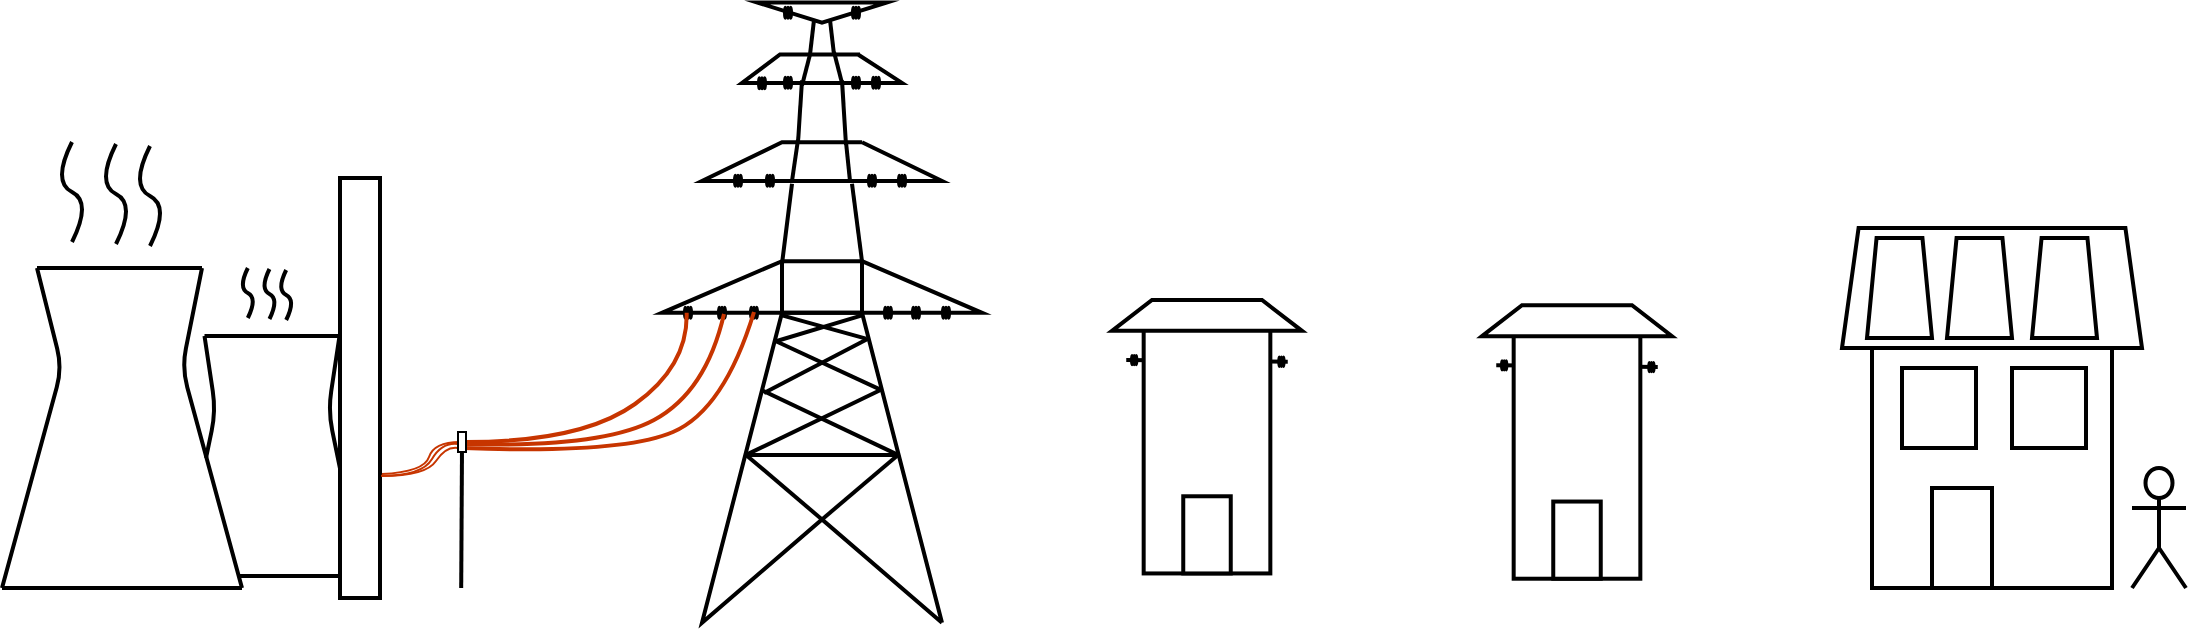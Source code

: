 <mxfile version="16.2.6" type="github">
  <diagram id="3-JC5r7HcJzWq7rusLK6" name="Page-1">
    <mxGraphModel dx="1422" dy="762" grid="1" gridSize="10" guides="1" tooltips="1" connect="1" arrows="1" fold="1" page="1" pageScale="1" pageWidth="1169" pageHeight="827" math="0" shadow="0">
      <root>
        <mxCell id="0" />
        <mxCell id="1" parent="0" />
        <mxCell id="qWXWlK8COrikDWp0F3PN-1" value="" style="endArrow=none;html=1;rounded=1;strokeWidth=2;" edge="1" parent="1">
          <mxGeometry width="50" height="50" relative="1" as="geometry">
            <mxPoint x="30" y="480" as="sourcePoint" />
            <mxPoint x="150" y="480" as="targetPoint" />
          </mxGeometry>
        </mxCell>
        <mxCell id="qWXWlK8COrikDWp0F3PN-3" value="" style="endArrow=none;html=1;rounded=1;strokeWidth=2;" edge="1" parent="1">
          <mxGeometry width="50" height="50" relative="1" as="geometry">
            <mxPoint x="30" y="480" as="sourcePoint" />
            <mxPoint x="47.5" y="320" as="targetPoint" />
            <Array as="points">
              <mxPoint x="60" y="370" />
            </Array>
          </mxGeometry>
        </mxCell>
        <mxCell id="qWXWlK8COrikDWp0F3PN-2" value="" style="endArrow=none;html=1;rounded=1;strokeWidth=2;" edge="1" parent="1">
          <mxGeometry width="50" height="50" relative="1" as="geometry">
            <mxPoint x="47.5" y="320" as="sourcePoint" />
            <mxPoint x="130" y="320" as="targetPoint" />
            <Array as="points">
              <mxPoint x="100" y="320" />
            </Array>
          </mxGeometry>
        </mxCell>
        <mxCell id="qWXWlK8COrikDWp0F3PN-17" value="" style="endArrow=none;html=1;rounded=1;strokeWidth=2;" edge="1" parent="1">
          <mxGeometry width="50" height="50" relative="1" as="geometry">
            <mxPoint x="150" y="480" as="sourcePoint" />
            <mxPoint x="130" y="320" as="targetPoint" />
            <Array as="points">
              <mxPoint x="120" y="370" />
            </Array>
          </mxGeometry>
        </mxCell>
        <mxCell id="qWXWlK8COrikDWp0F3PN-8" value="" style="endArrow=none;html=1;rounded=0;strokeWidth=2;" edge="1" parent="1">
          <mxGeometry width="50" height="50" relative="1" as="geometry">
            <mxPoint x="149" y="474" as="sourcePoint" />
            <mxPoint x="210" y="474" as="targetPoint" />
          </mxGeometry>
        </mxCell>
        <mxCell id="qWXWlK8COrikDWp0F3PN-9" value="" style="endArrow=none;html=1;rounded=1;strokeWidth=2;" edge="1" parent="1">
          <mxGeometry width="50" height="50" relative="1" as="geometry">
            <mxPoint x="132" y="415" as="sourcePoint" />
            <mxPoint x="131.25" y="354" as="targetPoint" />
            <Array as="points">
              <mxPoint x="136.875" y="391.5" />
            </Array>
          </mxGeometry>
        </mxCell>
        <mxCell id="qWXWlK8COrikDWp0F3PN-10" value="" style="group" vertex="1" connectable="0" parent="1">
          <mxGeometry x="165" y="354" width="28.125" height="37.5" as="geometry" />
        </mxCell>
        <mxCell id="qWXWlK8COrikDWp0F3PN-11" value="" style="endArrow=none;html=1;rounded=0;strokeWidth=2;" edge="1" parent="qWXWlK8COrikDWp0F3PN-10">
          <mxGeometry width="50" height="50" relative="1" as="geometry">
            <mxPoint x="-33.75" as="sourcePoint" />
            <mxPoint x="33.75" as="targetPoint" />
            <Array as="points">
              <mxPoint />
            </Array>
          </mxGeometry>
        </mxCell>
        <mxCell id="qWXWlK8COrikDWp0F3PN-12" value="" style="endArrow=none;html=1;rounded=1;strokeWidth=2;" edge="1" parent="qWXWlK8COrikDWp0F3PN-10">
          <mxGeometry width="50" height="50" relative="1" as="geometry">
            <mxPoint x="45" y="120" as="sourcePoint" />
            <mxPoint x="33.75" as="targetPoint" />
            <Array as="points">
              <mxPoint x="28.125" y="37.5" />
            </Array>
          </mxGeometry>
        </mxCell>
        <mxCell id="qWXWlK8COrikDWp0F3PN-16" value="" style="shape=cylinder3;whiteSpace=wrap;html=1;boundedLbl=1;backgroundOutline=1;size=0;strokeWidth=2;fillColor=default;gradientColor=none;" vertex="1" parent="1">
          <mxGeometry x="199" y="275" width="20" height="210" as="geometry" />
        </mxCell>
        <mxCell id="qWXWlK8COrikDWp0F3PN-28" value="" style="group" vertex="1" connectable="0" parent="1">
          <mxGeometry x="55" y="277" width="59" height="12" as="geometry" />
        </mxCell>
        <mxCell id="qWXWlK8COrikDWp0F3PN-19" value="" style="curved=1;endArrow=none;html=1;rounded=1;strokeWidth=2;endFill=0;" edge="1" parent="qWXWlK8COrikDWp0F3PN-28">
          <mxGeometry width="50" height="50" relative="1" as="geometry">
            <mxPoint x="10" y="30" as="sourcePoint" />
            <mxPoint x="10" y="-20" as="targetPoint" />
            <Array as="points">
              <mxPoint x="20" y="10" />
              <mxPoint />
            </Array>
          </mxGeometry>
        </mxCell>
        <mxCell id="qWXWlK8COrikDWp0F3PN-20" value="" style="curved=1;endArrow=none;html=1;rounded=1;strokeWidth=2;endFill=0;" edge="1" parent="qWXWlK8COrikDWp0F3PN-28">
          <mxGeometry width="50" height="50" relative="1" as="geometry">
            <mxPoint x="32" y="31" as="sourcePoint" />
            <mxPoint x="32" y="-19" as="targetPoint" />
            <Array as="points">
              <mxPoint x="42" y="11" />
              <mxPoint x="22" y="1" />
            </Array>
          </mxGeometry>
        </mxCell>
        <mxCell id="qWXWlK8COrikDWp0F3PN-21" value="" style="curved=1;endArrow=none;html=1;rounded=1;strokeWidth=2;endFill=0;" edge="1" parent="qWXWlK8COrikDWp0F3PN-28">
          <mxGeometry width="50" height="50" relative="1" as="geometry">
            <mxPoint x="49" y="32" as="sourcePoint" />
            <mxPoint x="49" y="-18" as="targetPoint" />
            <Array as="points">
              <mxPoint x="59" y="12" />
              <mxPoint x="39" y="2" />
            </Array>
          </mxGeometry>
        </mxCell>
        <mxCell id="qWXWlK8COrikDWp0F3PN-29" value="" style="group" vertex="1" connectable="0" parent="1">
          <mxGeometry x="148" y="330" width="29" height="6" as="geometry" />
        </mxCell>
        <mxCell id="qWXWlK8COrikDWp0F3PN-30" value="" style="curved=1;endArrow=none;html=1;rounded=1;strokeWidth=2;endFill=0;" edge="1" parent="qWXWlK8COrikDWp0F3PN-29">
          <mxGeometry width="50" height="50" relative="1" as="geometry">
            <mxPoint x="4.915" y="15" as="sourcePoint" />
            <mxPoint x="4.915" y="-10" as="targetPoint" />
            <Array as="points">
              <mxPoint x="9.831" y="5" />
              <mxPoint />
            </Array>
          </mxGeometry>
        </mxCell>
        <mxCell id="qWXWlK8COrikDWp0F3PN-31" value="" style="curved=1;endArrow=none;html=1;rounded=1;strokeWidth=2;endFill=0;" edge="1" parent="qWXWlK8COrikDWp0F3PN-29">
          <mxGeometry width="50" height="50" relative="1" as="geometry">
            <mxPoint x="15.729" y="15.5" as="sourcePoint" />
            <mxPoint x="15.729" y="-9.5" as="targetPoint" />
            <Array as="points">
              <mxPoint x="20.644" y="5.5" />
              <mxPoint x="10.814" y="0.5" />
            </Array>
          </mxGeometry>
        </mxCell>
        <mxCell id="qWXWlK8COrikDWp0F3PN-32" value="" style="curved=1;endArrow=none;html=1;rounded=1;strokeWidth=2;endFill=0;" edge="1" parent="qWXWlK8COrikDWp0F3PN-29">
          <mxGeometry width="50" height="50" relative="1" as="geometry">
            <mxPoint x="24.085" y="16" as="sourcePoint" />
            <mxPoint x="24.085" y="-9" as="targetPoint" />
            <Array as="points">
              <mxPoint x="29.0" y="6" />
              <mxPoint x="19.169" y="1" />
            </Array>
          </mxGeometry>
        </mxCell>
        <mxCell id="qWXWlK8COrikDWp0F3PN-65" value="" style="group" vertex="1" connectable="0" parent="1">
          <mxGeometry x="360" y="187.41" width="160" height="310" as="geometry" />
        </mxCell>
        <mxCell id="qWXWlK8COrikDWp0F3PN-33" value="" style="endArrow=none;html=1;rounded=0;strokeWidth=2;" edge="1" parent="qWXWlK8COrikDWp0F3PN-65">
          <mxGeometry width="50" height="50" relative="1" as="geometry">
            <mxPoint x="140" y="310" as="sourcePoint" />
            <mxPoint x="140" y="310" as="targetPoint" />
            <Array as="points">
              <mxPoint x="80" y="258.333" />
              <mxPoint x="20" y="310" />
              <mxPoint x="60" y="155" />
              <mxPoint x="100" y="155" />
            </Array>
          </mxGeometry>
        </mxCell>
        <mxCell id="qWXWlK8COrikDWp0F3PN-36" value="" style="endArrow=none;html=1;rounded=0;strokeWidth=2;" edge="1" parent="qWXWlK8COrikDWp0F3PN-65">
          <mxGeometry width="50" height="50" relative="1" as="geometry">
            <mxPoint x="80" y="258.333" as="sourcePoint" />
            <mxPoint x="118" y="226.042" as="targetPoint" />
          </mxGeometry>
        </mxCell>
        <mxCell id="qWXWlK8COrikDWp0F3PN-37" value="" style="endArrow=none;html=1;rounded=0;strokeWidth=2;" edge="1" parent="qWXWlK8COrikDWp0F3PN-65">
          <mxGeometry width="50" height="50" relative="1" as="geometry">
            <mxPoint x="80" y="258.333" as="sourcePoint" />
            <mxPoint x="42" y="226.042" as="targetPoint" />
          </mxGeometry>
        </mxCell>
        <mxCell id="qWXWlK8COrikDWp0F3PN-38" value="" style="endArrow=none;html=1;rounded=0;strokeWidth=2;" edge="1" parent="qWXWlK8COrikDWp0F3PN-65">
          <mxGeometry width="50" height="50" relative="1" as="geometry">
            <mxPoint x="42" y="226.042" as="sourcePoint" />
            <mxPoint x="118" y="226.042" as="targetPoint" />
          </mxGeometry>
        </mxCell>
        <mxCell id="qWXWlK8COrikDWp0F3PN-39" value="" style="endArrow=none;html=1;rounded=0;strokeWidth=2;" edge="1" parent="qWXWlK8COrikDWp0F3PN-65">
          <mxGeometry width="50" height="50" relative="1" as="geometry">
            <mxPoint x="42" y="226.042" as="sourcePoint" />
            <mxPoint x="109" y="193.75" as="targetPoint" />
          </mxGeometry>
        </mxCell>
        <mxCell id="qWXWlK8COrikDWp0F3PN-40" value="" style="endArrow=none;html=1;rounded=0;strokeWidth=2;" edge="1" parent="qWXWlK8COrikDWp0F3PN-65">
          <mxGeometry width="50" height="50" relative="1" as="geometry">
            <mxPoint x="118" y="226.042" as="sourcePoint" />
            <mxPoint x="50" y="193.75" as="targetPoint" />
          </mxGeometry>
        </mxCell>
        <mxCell id="qWXWlK8COrikDWp0F3PN-41" value="" style="endArrow=none;html=1;rounded=0;strokeWidth=2;" edge="1" parent="qWXWlK8COrikDWp0F3PN-65">
          <mxGeometry width="50" height="50" relative="1" as="geometry">
            <mxPoint x="51" y="195.042" as="sourcePoint" />
            <mxPoint x="103" y="167.917" as="targetPoint" />
          </mxGeometry>
        </mxCell>
        <mxCell id="qWXWlK8COrikDWp0F3PN-42" value="" style="endArrow=none;html=1;rounded=0;strokeWidth=2;" edge="1" parent="qWXWlK8COrikDWp0F3PN-65">
          <mxGeometry width="50" height="50" relative="1" as="geometry">
            <mxPoint x="110" y="193.75" as="sourcePoint" />
            <mxPoint x="57" y="169.208" as="targetPoint" />
          </mxGeometry>
        </mxCell>
        <mxCell id="qWXWlK8COrikDWp0F3PN-43" value="" style="endArrow=none;html=1;rounded=0;strokeWidth=2;" edge="1" parent="qWXWlK8COrikDWp0F3PN-65">
          <mxGeometry width="50" height="50" relative="1" as="geometry">
            <mxPoint x="100" y="156.292" as="sourcePoint" />
            <mxPoint x="57" y="169.208" as="targetPoint" />
          </mxGeometry>
        </mxCell>
        <mxCell id="qWXWlK8COrikDWp0F3PN-44" value="" style="endArrow=none;html=1;rounded=0;strokeWidth=2;" edge="1" parent="qWXWlK8COrikDWp0F3PN-65">
          <mxGeometry width="50" height="50" relative="1" as="geometry">
            <mxPoint x="60" y="156.292" as="sourcePoint" />
            <mxPoint x="102" y="167.917" as="targetPoint" />
          </mxGeometry>
        </mxCell>
        <mxCell id="qWXWlK8COrikDWp0F3PN-45" value="" style="endArrow=none;html=1;rounded=0;strokeWidth=2;" edge="1" parent="qWXWlK8COrikDWp0F3PN-65">
          <mxGeometry width="50" height="50" relative="1" as="geometry">
            <mxPoint x="100" y="129.167" as="sourcePoint" />
            <mxPoint x="100" y="129.167" as="targetPoint" />
            <Array as="points">
              <mxPoint x="60" y="129.167" />
              <mxPoint y="155" />
              <mxPoint x="60" y="155" />
              <mxPoint x="100" y="155" />
              <mxPoint x="160" y="155" />
            </Array>
          </mxGeometry>
        </mxCell>
        <mxCell id="qWXWlK8COrikDWp0F3PN-48" value="" style="endArrow=none;html=1;rounded=0;strokeWidth=2;" edge="1" parent="qWXWlK8COrikDWp0F3PN-65">
          <mxGeometry width="50" height="50" relative="1" as="geometry">
            <mxPoint x="60" y="155" as="sourcePoint" />
            <mxPoint x="60" y="129.167" as="targetPoint" />
          </mxGeometry>
        </mxCell>
        <mxCell id="qWXWlK8COrikDWp0F3PN-49" value="" style="endArrow=none;html=1;rounded=0;strokeWidth=2;" edge="1" parent="qWXWlK8COrikDWp0F3PN-65">
          <mxGeometry width="50" height="50" relative="1" as="geometry">
            <mxPoint x="100" y="155" as="sourcePoint" />
            <mxPoint x="100" y="129.167" as="targetPoint" />
          </mxGeometry>
        </mxCell>
        <mxCell id="qWXWlK8COrikDWp0F3PN-50" value="" style="endArrow=none;html=1;rounded=0;strokeWidth=2;" edge="1" parent="qWXWlK8COrikDWp0F3PN-65">
          <mxGeometry width="50" height="50" relative="1" as="geometry">
            <mxPoint x="60" y="130.458" as="sourcePoint" />
            <mxPoint x="65" y="90.417" as="targetPoint" />
          </mxGeometry>
        </mxCell>
        <mxCell id="qWXWlK8COrikDWp0F3PN-51" value="" style="endArrow=none;html=1;rounded=0;strokeWidth=2;" edge="1" parent="qWXWlK8COrikDWp0F3PN-65">
          <mxGeometry width="50" height="50" relative="1" as="geometry">
            <mxPoint x="100" y="129.167" as="sourcePoint" />
            <mxPoint x="95" y="90.417" as="targetPoint" />
          </mxGeometry>
        </mxCell>
        <mxCell id="qWXWlK8COrikDWp0F3PN-52" value="" style="endArrow=none;html=1;rounded=0;strokeWidth=2;" edge="1" parent="qWXWlK8COrikDWp0F3PN-65">
          <mxGeometry width="50" height="50" relative="1" as="geometry">
            <mxPoint x="100" y="69.75" as="sourcePoint" />
            <mxPoint x="100" y="69.75" as="targetPoint" />
            <Array as="points">
              <mxPoint x="60" y="69.75" />
              <mxPoint x="20" y="89.125" />
              <mxPoint x="60" y="89.125" />
              <mxPoint x="100" y="89.125" />
              <mxPoint x="140" y="89.125" />
            </Array>
          </mxGeometry>
        </mxCell>
        <mxCell id="qWXWlK8COrikDWp0F3PN-53" value="" style="endArrow=none;html=1;rounded=0;strokeWidth=2;" edge="1" parent="qWXWlK8COrikDWp0F3PN-65">
          <mxGeometry width="50" height="50" relative="1" as="geometry">
            <mxPoint x="92" y="71.042" as="sourcePoint" />
            <mxPoint x="90" y="38.75" as="targetPoint" />
          </mxGeometry>
        </mxCell>
        <mxCell id="qWXWlK8COrikDWp0F3PN-54" value="" style="endArrow=none;html=1;rounded=0;strokeWidth=2;" edge="1" parent="qWXWlK8COrikDWp0F3PN-65">
          <mxGeometry width="50" height="50" relative="1" as="geometry">
            <mxPoint x="68" y="69.75" as="sourcePoint" />
            <mxPoint x="70" y="38.75" as="targetPoint" />
          </mxGeometry>
        </mxCell>
        <mxCell id="qWXWlK8COrikDWp0F3PN-55" value="" style="endArrow=none;html=1;rounded=0;strokeWidth=2;" edge="1" parent="qWXWlK8COrikDWp0F3PN-65">
          <mxGeometry width="50" height="50" relative="1" as="geometry">
            <mxPoint x="99" y="25.833" as="sourcePoint" />
            <mxPoint x="98" y="25.833" as="targetPoint" />
            <Array as="points">
              <mxPoint x="59" y="25.833" />
              <mxPoint x="40" y="40.042" />
              <mxPoint x="59" y="40.042" />
              <mxPoint x="99" y="40.042" />
              <mxPoint x="120" y="40.042" />
            </Array>
          </mxGeometry>
        </mxCell>
        <mxCell id="qWXWlK8COrikDWp0F3PN-56" value="" style="endArrow=none;html=1;rounded=0;strokeWidth=2;" edge="1" parent="qWXWlK8COrikDWp0F3PN-65">
          <mxGeometry width="50" height="50" relative="1" as="geometry">
            <mxPoint x="65" y="89.125" as="sourcePoint" />
            <mxPoint x="68" y="68.458" as="targetPoint" />
          </mxGeometry>
        </mxCell>
        <mxCell id="qWXWlK8COrikDWp0F3PN-57" value="" style="endArrow=none;html=1;rounded=0;strokeWidth=2;" edge="1" parent="qWXWlK8COrikDWp0F3PN-65">
          <mxGeometry width="50" height="50" relative="1" as="geometry">
            <mxPoint x="94" y="89.125" as="sourcePoint" />
            <mxPoint x="92" y="69.75" as="targetPoint" />
          </mxGeometry>
        </mxCell>
        <mxCell id="qWXWlK8COrikDWp0F3PN-58" value="" style="endArrow=none;html=1;rounded=0;strokeWidth=2;" edge="1" parent="qWXWlK8COrikDWp0F3PN-65">
          <mxGeometry width="50" height="50" relative="1" as="geometry">
            <mxPoint x="74" y="25.833" as="sourcePoint" />
            <mxPoint x="77" as="targetPoint" />
          </mxGeometry>
        </mxCell>
        <mxCell id="qWXWlK8COrikDWp0F3PN-59" value="" style="endArrow=none;html=1;rounded=0;strokeWidth=2;" edge="1" parent="qWXWlK8COrikDWp0F3PN-65">
          <mxGeometry width="50" height="50" relative="1" as="geometry">
            <mxPoint x="86" y="25.833" as="sourcePoint" />
            <mxPoint x="83" as="targetPoint" />
          </mxGeometry>
        </mxCell>
        <mxCell id="qWXWlK8COrikDWp0F3PN-62" value="" style="triangle;whiteSpace=wrap;html=1;strokeWidth=2;fillColor=default;gradientColor=none;rotation=90;" vertex="1" parent="qWXWlK8COrikDWp0F3PN-65">
          <mxGeometry x="75" y="-27.413" width="10" height="64.583" as="geometry" />
        </mxCell>
        <mxCell id="qWXWlK8COrikDWp0F3PN-63" value="" style="endArrow=none;html=1;rounded=0;strokeWidth=2;" edge="1" parent="qWXWlK8COrikDWp0F3PN-65">
          <mxGeometry width="50" height="50" relative="1" as="geometry">
            <mxPoint x="70" y="41.333" as="sourcePoint" />
            <mxPoint x="74" y="25.833" as="targetPoint" />
          </mxGeometry>
        </mxCell>
        <mxCell id="qWXWlK8COrikDWp0F3PN-64" value="" style="endArrow=none;html=1;rounded=0;strokeWidth=2;" edge="1" parent="qWXWlK8COrikDWp0F3PN-65">
          <mxGeometry width="50" height="50" relative="1" as="geometry">
            <mxPoint x="90" y="40.042" as="sourcePoint" />
            <mxPoint x="86" y="24.542" as="targetPoint" />
          </mxGeometry>
        </mxCell>
        <mxCell id="qWXWlK8COrikDWp0F3PN-121" value="" style="group" vertex="1" connectable="0" parent="qWXWlK8COrikDWp0F3PN-65">
          <mxGeometry x="125" y="152.0" width="4" height="6" as="geometry" />
        </mxCell>
        <mxCell id="qWXWlK8COrikDWp0F3PN-122" value="" style="ellipse;whiteSpace=wrap;html=1;strokeWidth=1;fillColor=#000000;gradientColor=none;" vertex="1" parent="qWXWlK8COrikDWp0F3PN-121">
          <mxGeometry width="1.333" height="6" as="geometry" />
        </mxCell>
        <mxCell id="qWXWlK8COrikDWp0F3PN-123" value="" style="ellipse;whiteSpace=wrap;html=1;strokeWidth=1;fillColor=#000000;gradientColor=none;" vertex="1" parent="qWXWlK8COrikDWp0F3PN-121">
          <mxGeometry x="1.333" width="1.333" height="6" as="geometry" />
        </mxCell>
        <mxCell id="qWXWlK8COrikDWp0F3PN-124" value="" style="ellipse;whiteSpace=wrap;html=1;strokeWidth=1;fillColor=#000000;gradientColor=none;" vertex="1" parent="qWXWlK8COrikDWp0F3PN-121">
          <mxGeometry x="2.667" width="1.333" height="6" as="geometry" />
        </mxCell>
        <mxCell id="qWXWlK8COrikDWp0F3PN-134" value="" style="group" vertex="1" connectable="0" parent="qWXWlK8COrikDWp0F3PN-65">
          <mxGeometry x="48" y="37.17" width="4" height="6" as="geometry" />
        </mxCell>
        <mxCell id="qWXWlK8COrikDWp0F3PN-135" value="" style="ellipse;whiteSpace=wrap;html=1;strokeWidth=1;fillColor=#000000;gradientColor=none;" vertex="1" parent="qWXWlK8COrikDWp0F3PN-134">
          <mxGeometry width="1.333" height="6" as="geometry" />
        </mxCell>
        <mxCell id="qWXWlK8COrikDWp0F3PN-136" value="" style="ellipse;whiteSpace=wrap;html=1;strokeWidth=1;fillColor=#000000;gradientColor=none;" vertex="1" parent="qWXWlK8COrikDWp0F3PN-134">
          <mxGeometry x="1.333" width="1.333" height="6" as="geometry" />
        </mxCell>
        <mxCell id="qWXWlK8COrikDWp0F3PN-137" value="" style="ellipse;whiteSpace=wrap;html=1;strokeWidth=1;fillColor=#000000;gradientColor=none;" vertex="1" parent="qWXWlK8COrikDWp0F3PN-134">
          <mxGeometry x="2.667" width="1.333" height="6" as="geometry" />
        </mxCell>
        <mxCell id="qWXWlK8COrikDWp0F3PN-159" value="" style="group" vertex="1" connectable="0" parent="qWXWlK8COrikDWp0F3PN-65">
          <mxGeometry x="61" y="2" width="4" height="6" as="geometry" />
        </mxCell>
        <mxCell id="qWXWlK8COrikDWp0F3PN-160" value="" style="ellipse;whiteSpace=wrap;html=1;strokeWidth=1;fillColor=#000000;gradientColor=none;" vertex="1" parent="qWXWlK8COrikDWp0F3PN-159">
          <mxGeometry width="1.333" height="6" as="geometry" />
        </mxCell>
        <mxCell id="qWXWlK8COrikDWp0F3PN-161" value="" style="ellipse;whiteSpace=wrap;html=1;strokeWidth=1;fillColor=#000000;gradientColor=none;" vertex="1" parent="qWXWlK8COrikDWp0F3PN-159">
          <mxGeometry x="1.333" width="1.333" height="6" as="geometry" />
        </mxCell>
        <mxCell id="qWXWlK8COrikDWp0F3PN-162" value="" style="ellipse;whiteSpace=wrap;html=1;strokeWidth=1;fillColor=#000000;gradientColor=none;" vertex="1" parent="qWXWlK8COrikDWp0F3PN-159">
          <mxGeometry x="2.667" width="1.333" height="6" as="geometry" />
        </mxCell>
        <mxCell id="qWXWlK8COrikDWp0F3PN-164" value="" style="group" vertex="1" connectable="0" parent="qWXWlK8COrikDWp0F3PN-65">
          <mxGeometry x="95" y="2" width="4" height="6" as="geometry" />
        </mxCell>
        <mxCell id="qWXWlK8COrikDWp0F3PN-165" value="" style="ellipse;whiteSpace=wrap;html=1;strokeWidth=1;fillColor=#000000;gradientColor=none;" vertex="1" parent="qWXWlK8COrikDWp0F3PN-164">
          <mxGeometry width="1.333" height="6" as="geometry" />
        </mxCell>
        <mxCell id="qWXWlK8COrikDWp0F3PN-166" value="" style="ellipse;whiteSpace=wrap;html=1;strokeWidth=1;fillColor=#000000;gradientColor=none;" vertex="1" parent="qWXWlK8COrikDWp0F3PN-164">
          <mxGeometry x="1.333" width="1.333" height="6" as="geometry" />
        </mxCell>
        <mxCell id="qWXWlK8COrikDWp0F3PN-167" value="" style="ellipse;whiteSpace=wrap;html=1;strokeWidth=1;fillColor=#000000;gradientColor=none;" vertex="1" parent="qWXWlK8COrikDWp0F3PN-164">
          <mxGeometry x="2.667" width="1.333" height="6" as="geometry" />
        </mxCell>
        <mxCell id="qWXWlK8COrikDWp0F3PN-66" value="" style="endArrow=none;html=1;rounded=0;strokeWidth=2;" edge="1" parent="1">
          <mxGeometry width="50" height="50" relative="1" as="geometry">
            <mxPoint x="259.6" y="480" as="sourcePoint" />
            <mxPoint x="260" y="410" as="targetPoint" />
          </mxGeometry>
        </mxCell>
        <mxCell id="qWXWlK8COrikDWp0F3PN-78" value="" style="group" vertex="1" connectable="0" parent="1">
          <mxGeometry x="463" y="273.41" width="4" height="6" as="geometry" />
        </mxCell>
        <mxCell id="qWXWlK8COrikDWp0F3PN-79" value="" style="ellipse;whiteSpace=wrap;html=1;strokeWidth=1;fillColor=#000000;gradientColor=none;" vertex="1" parent="qWXWlK8COrikDWp0F3PN-78">
          <mxGeometry width="1.333" height="6" as="geometry" />
        </mxCell>
        <mxCell id="qWXWlK8COrikDWp0F3PN-80" value="" style="ellipse;whiteSpace=wrap;html=1;strokeWidth=1;fillColor=#000000;gradientColor=none;" vertex="1" parent="qWXWlK8COrikDWp0F3PN-78">
          <mxGeometry x="1.333" width="1.333" height="6" as="geometry" />
        </mxCell>
        <mxCell id="qWXWlK8COrikDWp0F3PN-81" value="" style="ellipse;whiteSpace=wrap;html=1;strokeWidth=1;fillColor=#000000;gradientColor=none;" vertex="1" parent="qWXWlK8COrikDWp0F3PN-78">
          <mxGeometry x="2.667" width="1.333" height="6" as="geometry" />
        </mxCell>
        <mxCell id="qWXWlK8COrikDWp0F3PN-86" value="" style="group" vertex="1" connectable="0" parent="1">
          <mxGeometry x="478" y="273.41" width="4" height="6" as="geometry" />
        </mxCell>
        <mxCell id="qWXWlK8COrikDWp0F3PN-87" value="" style="ellipse;whiteSpace=wrap;html=1;strokeWidth=1;fillColor=#000000;gradientColor=none;" vertex="1" parent="qWXWlK8COrikDWp0F3PN-86">
          <mxGeometry width="1.333" height="6" as="geometry" />
        </mxCell>
        <mxCell id="qWXWlK8COrikDWp0F3PN-88" value="" style="ellipse;whiteSpace=wrap;html=1;strokeWidth=1;fillColor=#000000;gradientColor=none;" vertex="1" parent="qWXWlK8COrikDWp0F3PN-86">
          <mxGeometry x="1.333" width="1.333" height="6" as="geometry" />
        </mxCell>
        <mxCell id="qWXWlK8COrikDWp0F3PN-89" value="" style="ellipse;whiteSpace=wrap;html=1;strokeWidth=1;fillColor=#000000;gradientColor=none;" vertex="1" parent="qWXWlK8COrikDWp0F3PN-86">
          <mxGeometry x="2.667" width="1.333" height="6" as="geometry" />
        </mxCell>
        <mxCell id="qWXWlK8COrikDWp0F3PN-90" value="" style="group" vertex="1" connectable="0" parent="1">
          <mxGeometry x="412" y="273.41" width="4" height="6" as="geometry" />
        </mxCell>
        <mxCell id="qWXWlK8COrikDWp0F3PN-91" value="" style="ellipse;whiteSpace=wrap;html=1;strokeWidth=1;fillColor=#000000;gradientColor=none;" vertex="1" parent="qWXWlK8COrikDWp0F3PN-90">
          <mxGeometry width="1.333" height="6" as="geometry" />
        </mxCell>
        <mxCell id="qWXWlK8COrikDWp0F3PN-92" value="" style="ellipse;whiteSpace=wrap;html=1;strokeWidth=1;fillColor=#000000;gradientColor=none;" vertex="1" parent="qWXWlK8COrikDWp0F3PN-90">
          <mxGeometry x="1.333" width="1.333" height="6" as="geometry" />
        </mxCell>
        <mxCell id="qWXWlK8COrikDWp0F3PN-93" value="" style="ellipse;whiteSpace=wrap;html=1;strokeWidth=1;fillColor=#000000;gradientColor=none;" vertex="1" parent="qWXWlK8COrikDWp0F3PN-90">
          <mxGeometry x="2.667" width="1.333" height="6" as="geometry" />
        </mxCell>
        <mxCell id="qWXWlK8COrikDWp0F3PN-94" value="" style="group" vertex="1" connectable="0" parent="1">
          <mxGeometry x="396" y="273.41" width="4" height="6" as="geometry" />
        </mxCell>
        <mxCell id="qWXWlK8COrikDWp0F3PN-95" value="" style="ellipse;whiteSpace=wrap;html=1;strokeWidth=1;fillColor=#000000;gradientColor=none;" vertex="1" parent="qWXWlK8COrikDWp0F3PN-94">
          <mxGeometry width="1.333" height="6" as="geometry" />
        </mxCell>
        <mxCell id="qWXWlK8COrikDWp0F3PN-96" value="" style="ellipse;whiteSpace=wrap;html=1;strokeWidth=1;fillColor=#000000;gradientColor=none;" vertex="1" parent="qWXWlK8COrikDWp0F3PN-94">
          <mxGeometry x="1.333" width="1.333" height="6" as="geometry" />
        </mxCell>
        <mxCell id="qWXWlK8COrikDWp0F3PN-97" value="" style="ellipse;whiteSpace=wrap;html=1;strokeWidth=1;fillColor=#000000;gradientColor=none;" vertex="1" parent="qWXWlK8COrikDWp0F3PN-94">
          <mxGeometry x="2.667" width="1.333" height="6" as="geometry" />
        </mxCell>
        <mxCell id="qWXWlK8COrikDWp0F3PN-98" value="" style="group" vertex="1" connectable="0" parent="1">
          <mxGeometry x="371" y="339.41" width="4" height="6" as="geometry" />
        </mxCell>
        <mxCell id="qWXWlK8COrikDWp0F3PN-99" value="" style="ellipse;whiteSpace=wrap;html=1;strokeWidth=1;fillColor=#000000;gradientColor=none;" vertex="1" parent="qWXWlK8COrikDWp0F3PN-98">
          <mxGeometry width="1.333" height="6" as="geometry" />
        </mxCell>
        <mxCell id="qWXWlK8COrikDWp0F3PN-100" value="" style="ellipse;whiteSpace=wrap;html=1;strokeWidth=1;fillColor=#000000;gradientColor=none;" vertex="1" parent="qWXWlK8COrikDWp0F3PN-98">
          <mxGeometry x="1.333" width="1.333" height="6" as="geometry" />
        </mxCell>
        <mxCell id="qWXWlK8COrikDWp0F3PN-101" value="" style="ellipse;whiteSpace=wrap;html=1;strokeWidth=1;fillColor=#000000;gradientColor=none;" vertex="1" parent="qWXWlK8COrikDWp0F3PN-98">
          <mxGeometry x="2.667" width="1.333" height="6" as="geometry" />
        </mxCell>
        <mxCell id="qWXWlK8COrikDWp0F3PN-102" value="" style="group" vertex="1" connectable="0" parent="1">
          <mxGeometry x="388" y="339.41" width="4" height="6" as="geometry" />
        </mxCell>
        <mxCell id="qWXWlK8COrikDWp0F3PN-103" value="" style="ellipse;whiteSpace=wrap;html=1;strokeWidth=1;fillColor=#000000;gradientColor=none;" vertex="1" parent="qWXWlK8COrikDWp0F3PN-102">
          <mxGeometry width="1.333" height="6" as="geometry" />
        </mxCell>
        <mxCell id="qWXWlK8COrikDWp0F3PN-104" value="" style="ellipse;whiteSpace=wrap;html=1;strokeWidth=1;fillColor=#000000;gradientColor=none;" vertex="1" parent="qWXWlK8COrikDWp0F3PN-102">
          <mxGeometry x="1.333" width="1.333" height="6" as="geometry" />
        </mxCell>
        <mxCell id="qWXWlK8COrikDWp0F3PN-105" value="" style="ellipse;whiteSpace=wrap;html=1;strokeWidth=1;fillColor=#000000;gradientColor=none;" vertex="1" parent="qWXWlK8COrikDWp0F3PN-102">
          <mxGeometry x="2.667" width="1.333" height="6" as="geometry" />
        </mxCell>
        <mxCell id="qWXWlK8COrikDWp0F3PN-106" value="" style="group" vertex="1" connectable="0" parent="1">
          <mxGeometry x="404" y="339.41" width="4" height="6" as="geometry" />
        </mxCell>
        <mxCell id="qWXWlK8COrikDWp0F3PN-107" value="" style="ellipse;whiteSpace=wrap;html=1;strokeWidth=1;fillColor=#000000;gradientColor=none;" vertex="1" parent="qWXWlK8COrikDWp0F3PN-106">
          <mxGeometry width="1.333" height="6" as="geometry" />
        </mxCell>
        <mxCell id="qWXWlK8COrikDWp0F3PN-108" value="" style="ellipse;whiteSpace=wrap;html=1;strokeWidth=1;fillColor=#000000;gradientColor=none;" vertex="1" parent="qWXWlK8COrikDWp0F3PN-106">
          <mxGeometry x="1.333" width="1.333" height="6" as="geometry" />
        </mxCell>
        <mxCell id="qWXWlK8COrikDWp0F3PN-109" value="" style="ellipse;whiteSpace=wrap;html=1;strokeWidth=1;fillColor=#000000;gradientColor=none;" vertex="1" parent="qWXWlK8COrikDWp0F3PN-106">
          <mxGeometry x="2.667" width="1.333" height="6" as="geometry" />
        </mxCell>
        <mxCell id="qWXWlK8COrikDWp0F3PN-117" value="" style="group" vertex="1" connectable="0" parent="1">
          <mxGeometry x="471" y="339.41" width="4" height="6" as="geometry" />
        </mxCell>
        <mxCell id="qWXWlK8COrikDWp0F3PN-118" value="" style="ellipse;whiteSpace=wrap;html=1;strokeWidth=1;fillColor=#000000;gradientColor=none;" vertex="1" parent="qWXWlK8COrikDWp0F3PN-117">
          <mxGeometry width="1.333" height="6" as="geometry" />
        </mxCell>
        <mxCell id="qWXWlK8COrikDWp0F3PN-119" value="" style="ellipse;whiteSpace=wrap;html=1;strokeWidth=1;fillColor=#000000;gradientColor=none;" vertex="1" parent="qWXWlK8COrikDWp0F3PN-117">
          <mxGeometry x="1.333" width="1.333" height="6" as="geometry" />
        </mxCell>
        <mxCell id="qWXWlK8COrikDWp0F3PN-120" value="" style="ellipse;whiteSpace=wrap;html=1;strokeWidth=1;fillColor=#000000;gradientColor=none;" vertex="1" parent="qWXWlK8COrikDWp0F3PN-117">
          <mxGeometry x="2.667" width="1.333" height="6" as="geometry" />
        </mxCell>
        <mxCell id="qWXWlK8COrikDWp0F3PN-125" value="" style="group" vertex="1" connectable="0" parent="1">
          <mxGeometry x="500" y="339.41" width="4" height="6" as="geometry" />
        </mxCell>
        <mxCell id="qWXWlK8COrikDWp0F3PN-126" value="" style="ellipse;whiteSpace=wrap;html=1;strokeWidth=1;fillColor=#000000;gradientColor=none;" vertex="1" parent="qWXWlK8COrikDWp0F3PN-125">
          <mxGeometry width="1.333" height="6" as="geometry" />
        </mxCell>
        <mxCell id="qWXWlK8COrikDWp0F3PN-127" value="" style="ellipse;whiteSpace=wrap;html=1;strokeWidth=1;fillColor=#000000;gradientColor=none;" vertex="1" parent="qWXWlK8COrikDWp0F3PN-125">
          <mxGeometry x="1.333" width="1.333" height="6" as="geometry" />
        </mxCell>
        <mxCell id="qWXWlK8COrikDWp0F3PN-128" value="" style="ellipse;whiteSpace=wrap;html=1;strokeWidth=1;fillColor=#000000;gradientColor=none;" vertex="1" parent="qWXWlK8COrikDWp0F3PN-125">
          <mxGeometry x="2.667" width="1.333" height="6" as="geometry" />
        </mxCell>
        <mxCell id="qWXWlK8COrikDWp0F3PN-138" value="" style="group" vertex="1" connectable="0" parent="1">
          <mxGeometry x="421" y="224.41" width="4" height="6" as="geometry" />
        </mxCell>
        <mxCell id="qWXWlK8COrikDWp0F3PN-139" value="" style="ellipse;whiteSpace=wrap;html=1;strokeWidth=1;fillColor=#000000;gradientColor=none;" vertex="1" parent="qWXWlK8COrikDWp0F3PN-138">
          <mxGeometry width="1.333" height="6" as="geometry" />
        </mxCell>
        <mxCell id="qWXWlK8COrikDWp0F3PN-140" value="" style="ellipse;whiteSpace=wrap;html=1;strokeWidth=1;fillColor=#000000;gradientColor=none;" vertex="1" parent="qWXWlK8COrikDWp0F3PN-138">
          <mxGeometry x="1.333" width="1.333" height="6" as="geometry" />
        </mxCell>
        <mxCell id="qWXWlK8COrikDWp0F3PN-141" value="" style="ellipse;whiteSpace=wrap;html=1;strokeWidth=1;fillColor=#000000;gradientColor=none;" vertex="1" parent="qWXWlK8COrikDWp0F3PN-138">
          <mxGeometry x="2.667" width="1.333" height="6" as="geometry" />
        </mxCell>
        <mxCell id="qWXWlK8COrikDWp0F3PN-147" value="" style="group" vertex="1" connectable="0" parent="1">
          <mxGeometry x="455" y="224.41" width="4" height="6" as="geometry" />
        </mxCell>
        <mxCell id="qWXWlK8COrikDWp0F3PN-148" value="" style="ellipse;whiteSpace=wrap;html=1;strokeWidth=1;fillColor=#000000;gradientColor=none;" vertex="1" parent="qWXWlK8COrikDWp0F3PN-147">
          <mxGeometry width="1.333" height="6" as="geometry" />
        </mxCell>
        <mxCell id="qWXWlK8COrikDWp0F3PN-149" value="" style="ellipse;whiteSpace=wrap;html=1;strokeWidth=1;fillColor=#000000;gradientColor=none;" vertex="1" parent="qWXWlK8COrikDWp0F3PN-147">
          <mxGeometry x="1.333" width="1.333" height="6" as="geometry" />
        </mxCell>
        <mxCell id="qWXWlK8COrikDWp0F3PN-150" value="" style="ellipse;whiteSpace=wrap;html=1;strokeWidth=1;fillColor=#000000;gradientColor=none;" vertex="1" parent="qWXWlK8COrikDWp0F3PN-147">
          <mxGeometry x="2.667" width="1.333" height="6" as="geometry" />
        </mxCell>
        <mxCell id="qWXWlK8COrikDWp0F3PN-151" value="" style="group" vertex="1" connectable="0" parent="1">
          <mxGeometry x="465" y="224.41" width="4" height="6" as="geometry" />
        </mxCell>
        <mxCell id="qWXWlK8COrikDWp0F3PN-152" value="" style="ellipse;whiteSpace=wrap;html=1;strokeWidth=1;fillColor=#000000;gradientColor=none;" vertex="1" parent="qWXWlK8COrikDWp0F3PN-151">
          <mxGeometry width="1.333" height="6" as="geometry" />
        </mxCell>
        <mxCell id="qWXWlK8COrikDWp0F3PN-153" value="" style="ellipse;whiteSpace=wrap;html=1;strokeWidth=1;fillColor=#000000;gradientColor=none;" vertex="1" parent="qWXWlK8COrikDWp0F3PN-151">
          <mxGeometry x="1.333" width="1.333" height="6" as="geometry" />
        </mxCell>
        <mxCell id="qWXWlK8COrikDWp0F3PN-154" value="" style="ellipse;whiteSpace=wrap;html=1;strokeWidth=1;fillColor=#000000;gradientColor=none;" vertex="1" parent="qWXWlK8COrikDWp0F3PN-151">
          <mxGeometry x="2.667" width="1.333" height="6" as="geometry" />
        </mxCell>
        <mxCell id="qWXWlK8COrikDWp0F3PN-208" value="" style="group" vertex="1" connectable="0" parent="1">
          <mxGeometry x="950" y="300" width="172" height="180" as="geometry" />
        </mxCell>
        <mxCell id="qWXWlK8COrikDWp0F3PN-195" value="" style="whiteSpace=wrap;html=1;aspect=fixed;strokeWidth=2;fillColor=#FFFFFF;gradientColor=none;" vertex="1" parent="qWXWlK8COrikDWp0F3PN-208">
          <mxGeometry x="15" y="60" width="120" height="120" as="geometry" />
        </mxCell>
        <mxCell id="qWXWlK8COrikDWp0F3PN-196" value="" style="shape=umlActor;verticalLabelPosition=bottom;verticalAlign=top;html=1;outlineConnect=0;strokeWidth=2;fillColor=#FFFFFF;gradientColor=none;" vertex="1" parent="qWXWlK8COrikDWp0F3PN-208">
          <mxGeometry x="145" y="120" width="27" height="60" as="geometry" />
        </mxCell>
        <mxCell id="qWXWlK8COrikDWp0F3PN-201" value="" style="rounded=0;whiteSpace=wrap;html=1;strokeWidth=2;fillColor=#FFFFFF;gradientColor=none;" vertex="1" parent="qWXWlK8COrikDWp0F3PN-208">
          <mxGeometry x="45" y="130" width="30" height="50" as="geometry" />
        </mxCell>
        <mxCell id="qWXWlK8COrikDWp0F3PN-202" value="" style="rounded=0;whiteSpace=wrap;html=1;strokeWidth=2;fillColor=#FFFFFF;gradientColor=none;" vertex="1" parent="qWXWlK8COrikDWp0F3PN-208">
          <mxGeometry x="30" y="70" width="37" height="40" as="geometry" />
        </mxCell>
        <mxCell id="qWXWlK8COrikDWp0F3PN-203" value="" style="rounded=0;whiteSpace=wrap;html=1;strokeWidth=2;fillColor=#FFFFFF;gradientColor=none;" vertex="1" parent="qWXWlK8COrikDWp0F3PN-208">
          <mxGeometry x="85" y="70" width="37" height="40" as="geometry" />
        </mxCell>
        <mxCell id="qWXWlK8COrikDWp0F3PN-204" value="" style="shape=trapezoid;perimeter=trapezoidPerimeter;whiteSpace=wrap;html=1;fixedSize=1;strokeWidth=2;fillColor=#FFFFFF;gradientColor=none;size=8.296;" vertex="1" parent="qWXWlK8COrikDWp0F3PN-208">
          <mxGeometry width="150" height="60" as="geometry" />
        </mxCell>
        <mxCell id="qWXWlK8COrikDWp0F3PN-205" value="" style="shape=trapezoid;perimeter=trapezoidPerimeter;whiteSpace=wrap;html=1;fixedSize=1;strokeWidth=2;fillColor=#FFFFFF;gradientColor=none;size=4.778;" vertex="1" parent="qWXWlK8COrikDWp0F3PN-208">
          <mxGeometry x="12.5" y="5" width="32.5" height="50" as="geometry" />
        </mxCell>
        <mxCell id="qWXWlK8COrikDWp0F3PN-206" value="" style="shape=trapezoid;perimeter=trapezoidPerimeter;whiteSpace=wrap;html=1;fixedSize=1;strokeWidth=2;fillColor=#FFFFFF;gradientColor=none;size=4.778;" vertex="1" parent="qWXWlK8COrikDWp0F3PN-208">
          <mxGeometry x="52.5" y="5" width="32.5" height="50" as="geometry" />
        </mxCell>
        <mxCell id="qWXWlK8COrikDWp0F3PN-207" value="" style="shape=trapezoid;perimeter=trapezoidPerimeter;whiteSpace=wrap;html=1;fixedSize=1;strokeWidth=2;fillColor=#FFFFFF;gradientColor=none;size=4.778;" vertex="1" parent="qWXWlK8COrikDWp0F3PN-208">
          <mxGeometry x="95" y="5" width="32.5" height="50" as="geometry" />
        </mxCell>
        <mxCell id="qWXWlK8COrikDWp0F3PN-221" value="" style="group" vertex="1" connectable="0" parent="1">
          <mxGeometry x="585" y="336" width="95" height="136.72" as="geometry" />
        </mxCell>
        <mxCell id="qWXWlK8COrikDWp0F3PN-184" value="" style="endArrow=none;html=1;rounded=0;strokeWidth=2;" edge="1" parent="qWXWlK8COrikDWp0F3PN-221">
          <mxGeometry width="50" height="50" relative="1" as="geometry">
            <mxPoint x="7.125" y="30.011" as="sourcePoint" />
            <mxPoint x="87.875" y="30.868" as="targetPoint" />
          </mxGeometry>
        </mxCell>
        <mxCell id="qWXWlK8COrikDWp0F3PN-180" value="" style="rounded=0;whiteSpace=wrap;html=1;strokeWidth=2;fillColor=#FFFFFF;gradientColor=none;" vertex="1" parent="qWXWlK8COrikDWp0F3PN-221">
          <mxGeometry x="15.833" y="5.145" width="63.333" height="131.575" as="geometry" />
        </mxCell>
        <mxCell id="qWXWlK8COrikDWp0F3PN-182" value="" style="shape=trapezoid;perimeter=trapezoidPerimeter;whiteSpace=wrap;html=1;fixedSize=1;strokeWidth=2;fillColor=#FFFFFF;gradientColor=none;" vertex="1" parent="qWXWlK8COrikDWp0F3PN-221">
          <mxGeometry width="95" height="15.434" as="geometry" />
        </mxCell>
        <mxCell id="qWXWlK8COrikDWp0F3PN-183" value="" style="rounded=0;whiteSpace=wrap;html=1;strokeWidth=2;fillColor=#FFFFFF;gradientColor=none;" vertex="1" parent="qWXWlK8COrikDWp0F3PN-221">
          <mxGeometry x="35.625" y="98.135" width="23.75" height="38.585" as="geometry" />
        </mxCell>
        <mxCell id="qWXWlK8COrikDWp0F3PN-185" value="" style="group" vertex="1" connectable="0" parent="qWXWlK8COrikDWp0F3PN-221">
          <mxGeometry x="9.5" y="27.438" width="3.167" height="5.145" as="geometry" />
        </mxCell>
        <mxCell id="qWXWlK8COrikDWp0F3PN-186" value="" style="ellipse;whiteSpace=wrap;html=1;strokeWidth=1;fillColor=#000000;gradientColor=none;" vertex="1" parent="qWXWlK8COrikDWp0F3PN-185">
          <mxGeometry width="1.056" height="5.145" as="geometry" />
        </mxCell>
        <mxCell id="qWXWlK8COrikDWp0F3PN-187" value="" style="ellipse;whiteSpace=wrap;html=1;strokeWidth=1;fillColor=#000000;gradientColor=none;" vertex="1" parent="qWXWlK8COrikDWp0F3PN-185">
          <mxGeometry x="1.056" width="1.056" height="5.145" as="geometry" />
        </mxCell>
        <mxCell id="qWXWlK8COrikDWp0F3PN-188" value="" style="ellipse;whiteSpace=wrap;html=1;strokeWidth=1;fillColor=#000000;gradientColor=none;" vertex="1" parent="qWXWlK8COrikDWp0F3PN-185">
          <mxGeometry x="2.111" width="1.056" height="5.145" as="geometry" />
        </mxCell>
        <mxCell id="qWXWlK8COrikDWp0F3PN-189" value="" style="group" vertex="1" connectable="0" parent="qWXWlK8COrikDWp0F3PN-221">
          <mxGeometry x="83.125" y="28.296" width="3.167" height="5.145" as="geometry" />
        </mxCell>
        <mxCell id="qWXWlK8COrikDWp0F3PN-190" value="" style="ellipse;whiteSpace=wrap;html=1;strokeWidth=1;fillColor=#000000;gradientColor=none;" vertex="1" parent="qWXWlK8COrikDWp0F3PN-189">
          <mxGeometry width="1.056" height="5.145" as="geometry" />
        </mxCell>
        <mxCell id="qWXWlK8COrikDWp0F3PN-191" value="" style="ellipse;whiteSpace=wrap;html=1;strokeWidth=1;fillColor=#000000;gradientColor=none;" vertex="1" parent="qWXWlK8COrikDWp0F3PN-189">
          <mxGeometry x="1.056" width="1.056" height="5.145" as="geometry" />
        </mxCell>
        <mxCell id="qWXWlK8COrikDWp0F3PN-192" value="" style="ellipse;whiteSpace=wrap;html=1;strokeWidth=1;fillColor=#000000;gradientColor=none;" vertex="1" parent="qWXWlK8COrikDWp0F3PN-189">
          <mxGeometry x="2.111" width="1.056" height="5.145" as="geometry" />
        </mxCell>
        <mxCell id="qWXWlK8COrikDWp0F3PN-222" value="" style="group" vertex="1" connectable="0" parent="1">
          <mxGeometry x="770" y="338.64" width="95" height="136.72" as="geometry" />
        </mxCell>
        <mxCell id="qWXWlK8COrikDWp0F3PN-223" value="" style="endArrow=none;html=1;rounded=0;strokeWidth=2;" edge="1" parent="qWXWlK8COrikDWp0F3PN-222">
          <mxGeometry width="50" height="50" relative="1" as="geometry">
            <mxPoint x="7.125" y="30.011" as="sourcePoint" />
            <mxPoint x="87.875" y="30.868" as="targetPoint" />
          </mxGeometry>
        </mxCell>
        <mxCell id="qWXWlK8COrikDWp0F3PN-224" value="" style="rounded=0;whiteSpace=wrap;html=1;strokeWidth=2;fillColor=#FFFFFF;gradientColor=none;" vertex="1" parent="qWXWlK8COrikDWp0F3PN-222">
          <mxGeometry x="15.833" y="5.145" width="63.333" height="131.575" as="geometry" />
        </mxCell>
        <mxCell id="qWXWlK8COrikDWp0F3PN-225" value="" style="shape=trapezoid;perimeter=trapezoidPerimeter;whiteSpace=wrap;html=1;fixedSize=1;strokeWidth=2;fillColor=#FFFFFF;gradientColor=none;" vertex="1" parent="qWXWlK8COrikDWp0F3PN-222">
          <mxGeometry width="95" height="15.434" as="geometry" />
        </mxCell>
        <mxCell id="qWXWlK8COrikDWp0F3PN-226" value="" style="rounded=0;whiteSpace=wrap;html=1;strokeWidth=2;fillColor=#FFFFFF;gradientColor=none;" vertex="1" parent="qWXWlK8COrikDWp0F3PN-222">
          <mxGeometry x="35.625" y="98.135" width="23.75" height="38.585" as="geometry" />
        </mxCell>
        <mxCell id="qWXWlK8COrikDWp0F3PN-227" value="" style="group" vertex="1" connectable="0" parent="qWXWlK8COrikDWp0F3PN-222">
          <mxGeometry x="9.5" y="27.438" width="3.167" height="5.145" as="geometry" />
        </mxCell>
        <mxCell id="qWXWlK8COrikDWp0F3PN-228" value="" style="ellipse;whiteSpace=wrap;html=1;strokeWidth=1;fillColor=#000000;gradientColor=none;" vertex="1" parent="qWXWlK8COrikDWp0F3PN-227">
          <mxGeometry width="1.056" height="5.145" as="geometry" />
        </mxCell>
        <mxCell id="qWXWlK8COrikDWp0F3PN-229" value="" style="ellipse;whiteSpace=wrap;html=1;strokeWidth=1;fillColor=#000000;gradientColor=none;" vertex="1" parent="qWXWlK8COrikDWp0F3PN-227">
          <mxGeometry x="1.056" width="1.056" height="5.145" as="geometry" />
        </mxCell>
        <mxCell id="qWXWlK8COrikDWp0F3PN-230" value="" style="ellipse;whiteSpace=wrap;html=1;strokeWidth=1;fillColor=#000000;gradientColor=none;" vertex="1" parent="qWXWlK8COrikDWp0F3PN-227">
          <mxGeometry x="2.111" width="1.056" height="5.145" as="geometry" />
        </mxCell>
        <mxCell id="qWXWlK8COrikDWp0F3PN-231" value="" style="group" vertex="1" connectable="0" parent="qWXWlK8COrikDWp0F3PN-222">
          <mxGeometry x="83.125" y="28.296" width="3.167" height="5.145" as="geometry" />
        </mxCell>
        <mxCell id="qWXWlK8COrikDWp0F3PN-232" value="" style="ellipse;whiteSpace=wrap;html=1;strokeWidth=1;fillColor=#000000;gradientColor=none;" vertex="1" parent="qWXWlK8COrikDWp0F3PN-231">
          <mxGeometry width="1.056" height="5.145" as="geometry" />
        </mxCell>
        <mxCell id="qWXWlK8COrikDWp0F3PN-233" value="" style="ellipse;whiteSpace=wrap;html=1;strokeWidth=1;fillColor=#000000;gradientColor=none;" vertex="1" parent="qWXWlK8COrikDWp0F3PN-231">
          <mxGeometry x="1.056" width="1.056" height="5.145" as="geometry" />
        </mxCell>
        <mxCell id="qWXWlK8COrikDWp0F3PN-234" value="" style="ellipse;whiteSpace=wrap;html=1;strokeWidth=1;fillColor=#000000;gradientColor=none;" vertex="1" parent="qWXWlK8COrikDWp0F3PN-231">
          <mxGeometry x="2.111" width="1.056" height="5.145" as="geometry" />
        </mxCell>
        <mxCell id="qWXWlK8COrikDWp0F3PN-235" value="" style="curved=1;endArrow=none;html=1;rounded=0;strokeWidth=1;exitX=1.026;exitY=0.709;exitDx=0;exitDy=0;exitPerimeter=0;endFill=0;fillColor=#fa6800;strokeColor=#C73500;" edge="1" parent="1" source="qWXWlK8COrikDWp0F3PN-16">
          <mxGeometry width="50" height="50" relative="1" as="geometry">
            <mxPoint x="540" y="380" as="sourcePoint" />
            <mxPoint x="258" y="408" as="targetPoint" />
            <Array as="points">
              <mxPoint x="240" y="424" />
              <mxPoint x="250" y="407" />
            </Array>
          </mxGeometry>
        </mxCell>
        <mxCell id="qWXWlK8COrikDWp0F3PN-236" value="" style="curved=1;endArrow=none;html=1;rounded=0;strokeWidth=1;endFill=0;fillColor=#fa6800;strokeColor=#C73500;" edge="1" parent="1">
          <mxGeometry width="50" height="50" relative="1" as="geometry">
            <mxPoint x="220" y="424" as="sourcePoint" />
            <mxPoint x="258" y="410" as="targetPoint" />
            <Array as="points">
              <mxPoint x="242" y="424" />
              <mxPoint x="252" y="409" />
            </Array>
          </mxGeometry>
        </mxCell>
        <mxCell id="qWXWlK8COrikDWp0F3PN-237" value="" style="curved=1;endArrow=none;html=1;rounded=0;strokeWidth=1;endFill=0;fillColor=#fa6800;strokeColor=#C73500;" edge="1" parent="1">
          <mxGeometry width="50" height="50" relative="1" as="geometry">
            <mxPoint x="220" y="423" as="sourcePoint" />
            <mxPoint x="259" y="407" as="targetPoint" />
            <Array as="points">
              <mxPoint x="241" y="422" />
              <mxPoint x="246" y="407" />
            </Array>
          </mxGeometry>
        </mxCell>
        <mxCell id="qWXWlK8COrikDWp0F3PN-238" value="" style="curved=1;endArrow=none;html=1;rounded=0;strokeWidth=2;endFill=0;entryX=0;entryY=0.5;entryDx=0;entryDy=0;fillColor=#fa6800;strokeColor=#C73500;" edge="1" parent="1" target="qWXWlK8COrikDWp0F3PN-100">
          <mxGeometry width="50" height="50" relative="1" as="geometry">
            <mxPoint x="262" y="407" as="sourcePoint" />
            <mxPoint x="372" y="345" as="targetPoint" />
            <Array as="points">
              <mxPoint x="320" y="407" />
              <mxPoint x="373" y="369" />
            </Array>
          </mxGeometry>
        </mxCell>
        <mxCell id="qWXWlK8COrikDWp0F3PN-239" value="" style="curved=1;endArrow=none;html=1;rounded=0;strokeWidth=2;endFill=0;fillColor=#fa6800;strokeColor=#C73500;" edge="1" parent="1">
          <mxGeometry width="50" height="50" relative="1" as="geometry">
            <mxPoint x="261" y="408" as="sourcePoint" />
            <mxPoint x="391" y="343" as="targetPoint" />
            <Array as="points">
              <mxPoint x="330" y="410" />
              <mxPoint x="382" y="382" />
            </Array>
          </mxGeometry>
        </mxCell>
        <mxCell id="qWXWlK8COrikDWp0F3PN-240" value="" style="curved=1;endArrow=none;html=1;rounded=0;strokeWidth=2;endFill=0;fillColor=#fa6800;strokeColor=#C73500;" edge="1" parent="1">
          <mxGeometry width="50" height="50" relative="1" as="geometry">
            <mxPoint x="261" y="410" as="sourcePoint" />
            <mxPoint x="406" y="342" as="targetPoint" />
            <Array as="points">
              <mxPoint x="340" y="413" />
              <mxPoint x="391" y="391" />
            </Array>
          </mxGeometry>
        </mxCell>
        <mxCell id="qWXWlK8COrikDWp0F3PN-67" value="" style="rounded=0;whiteSpace=wrap;html=1;strokeWidth=1;fillColor=default;gradientColor=none;" vertex="1" parent="1">
          <mxGeometry x="258" y="402" width="4" height="10" as="geometry" />
        </mxCell>
      </root>
    </mxGraphModel>
  </diagram>
</mxfile>
